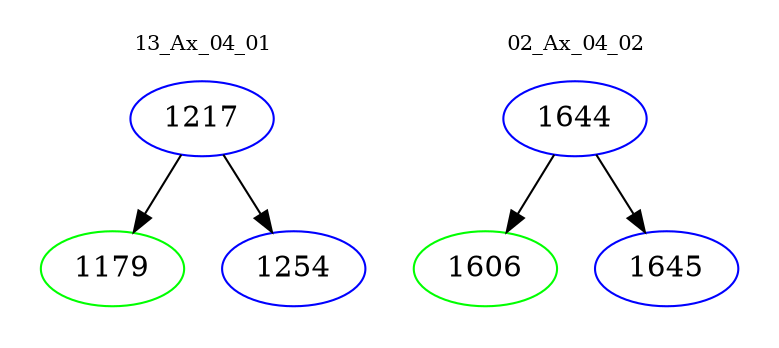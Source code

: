digraph{
subgraph cluster_0 {
color = white
label = "13_Ax_04_01";
fontsize=10;
T0_1217 [label="1217", color="blue"]
T0_1217 -> T0_1179 [color="black"]
T0_1179 [label="1179", color="green"]
T0_1217 -> T0_1254 [color="black"]
T0_1254 [label="1254", color="blue"]
}
subgraph cluster_1 {
color = white
label = "02_Ax_04_02";
fontsize=10;
T1_1644 [label="1644", color="blue"]
T1_1644 -> T1_1606 [color="black"]
T1_1606 [label="1606", color="green"]
T1_1644 -> T1_1645 [color="black"]
T1_1645 [label="1645", color="blue"]
}
}

